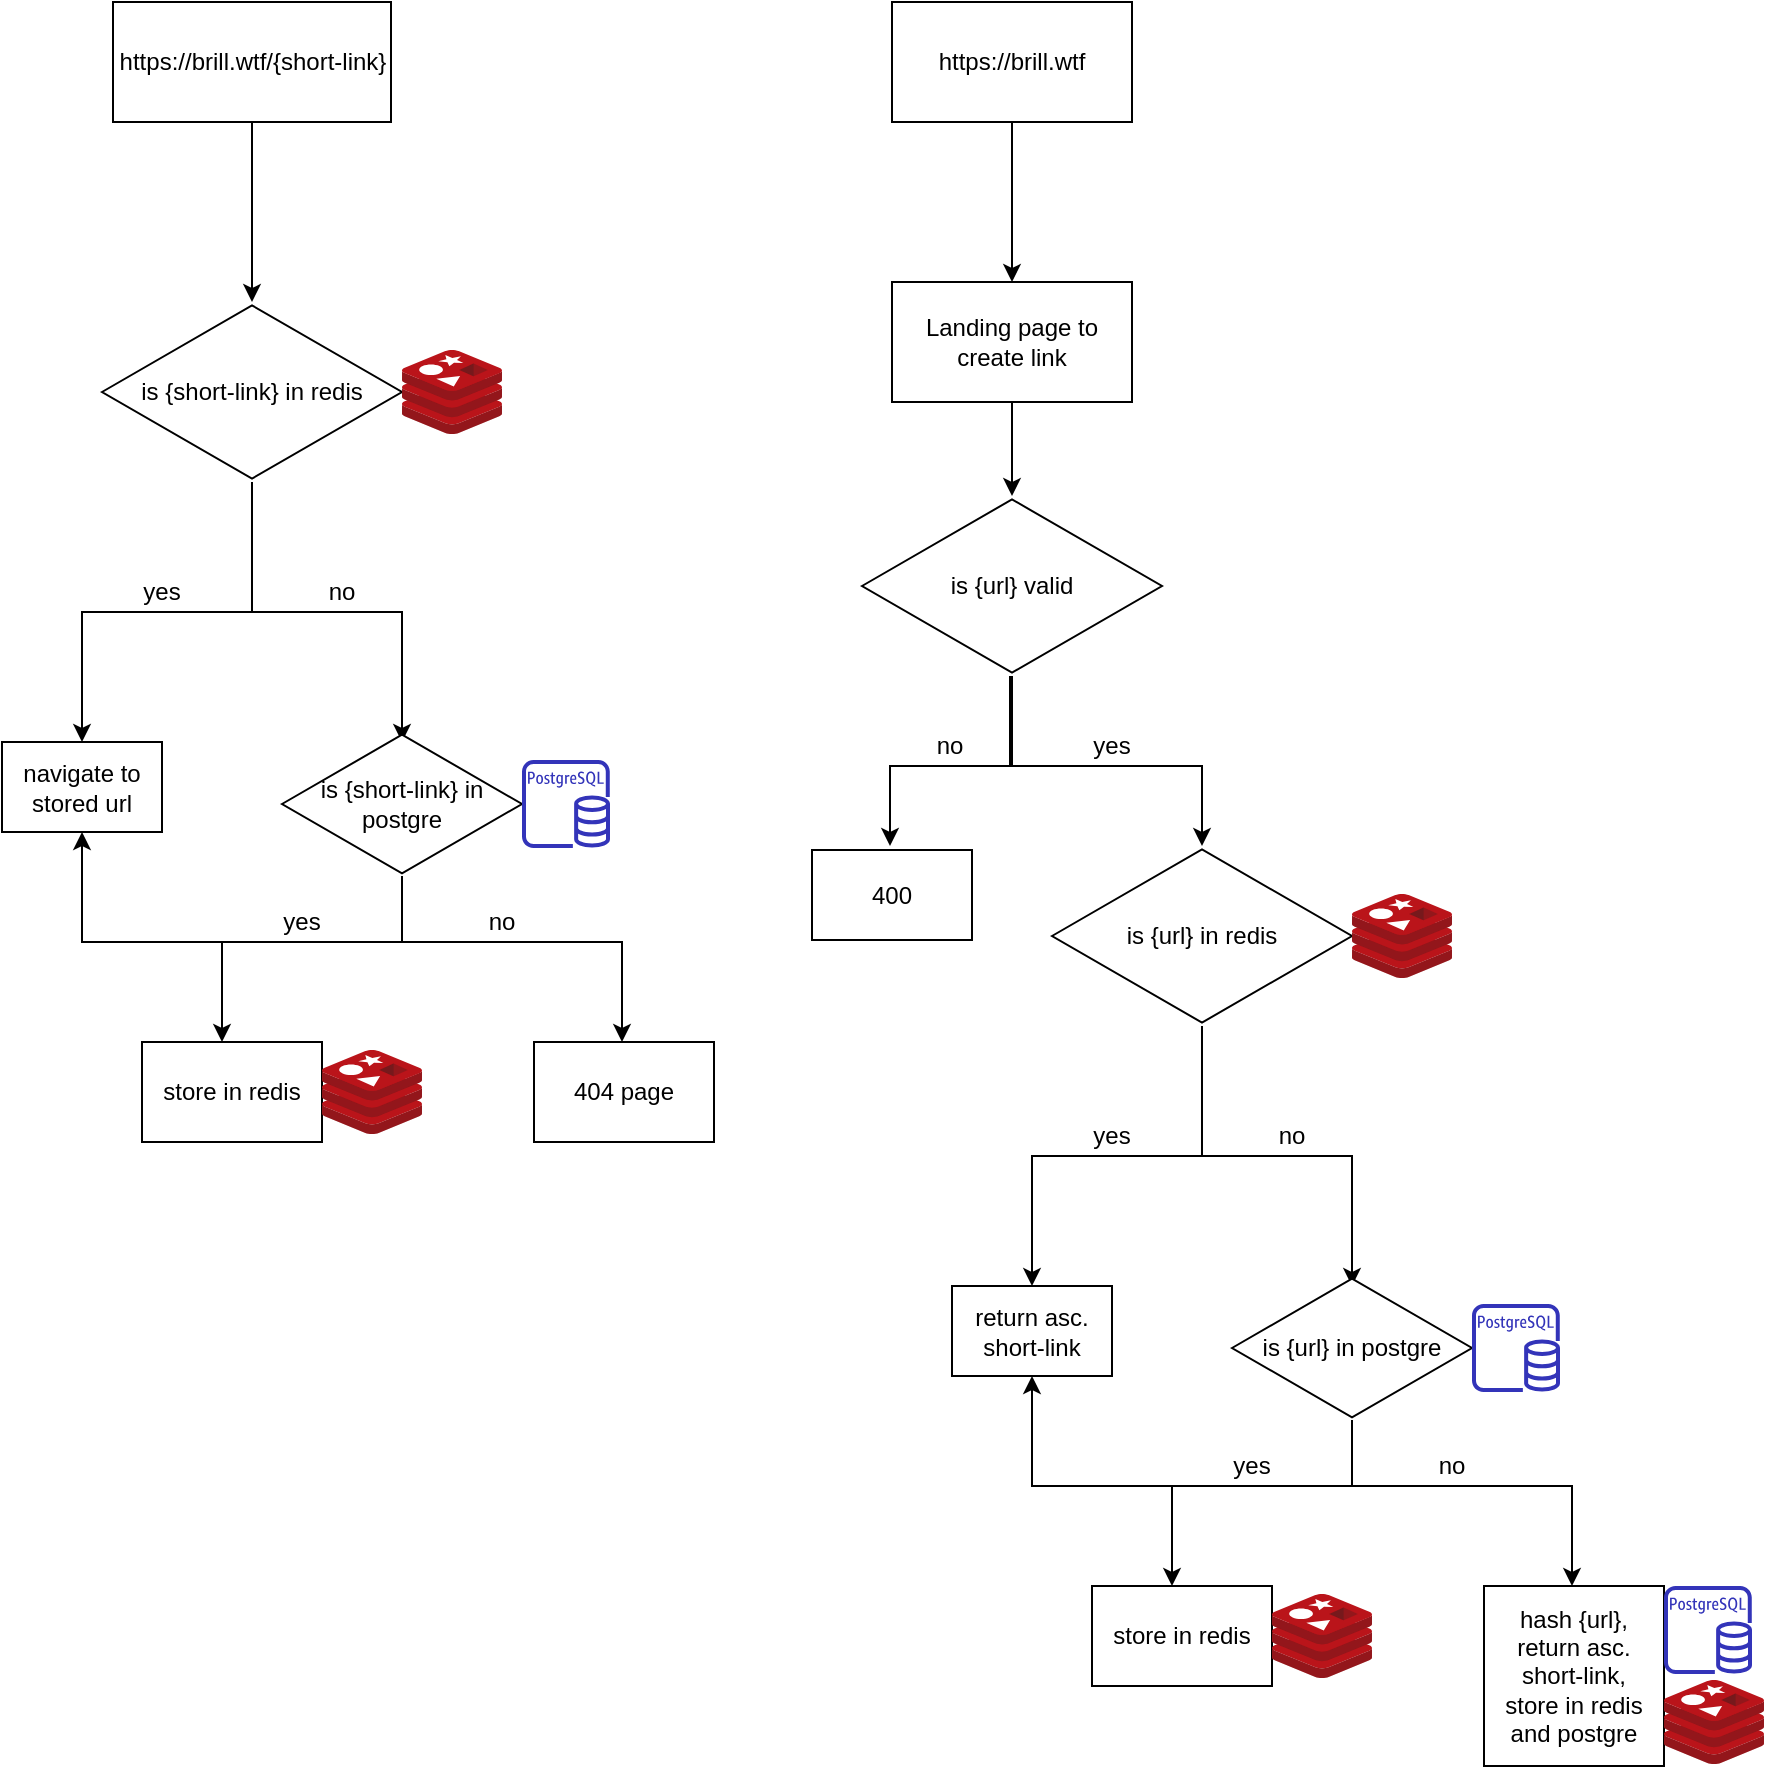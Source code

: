 <mxfile version="13.10.6" type="github">
  <diagram id="S-Mc7KpMVxWA-386lXMZ" name="Page-1">
    <mxGraphModel dx="677" dy="988" grid="1" gridSize="10" guides="1" tooltips="1" connect="1" arrows="1" fold="1" page="1" pageScale="1" pageWidth="850" pageHeight="1100" math="0" shadow="0">
      <root>
        <mxCell id="0" />
        <mxCell id="1" parent="0" />
        <mxCell id="mQkKS2pTwM-4bz6a02_7-39" style="edgeStyle=orthogonalEdgeStyle;rounded=0;orthogonalLoop=1;jettySize=auto;html=1;startArrow=none;startFill=0;" parent="1" source="mQkKS2pTwM-4bz6a02_7-35" target="mQkKS2pTwM-4bz6a02_7-38" edge="1">
          <mxGeometry relative="1" as="geometry">
            <Array as="points">
              <mxPoint x="1001" y="170" />
              <mxPoint x="1001" y="170" />
            </Array>
          </mxGeometry>
        </mxCell>
        <mxCell id="mQkKS2pTwM-4bz6a02_7-35" value="https://brill.wtf/{short-link}" style="rounded=0;whiteSpace=wrap;html=1;" parent="1" vertex="1">
          <mxGeometry x="931.5" y="50" width="139" height="60" as="geometry" />
        </mxCell>
        <mxCell id="mQkKS2pTwM-4bz6a02_7-40" style="edgeStyle=orthogonalEdgeStyle;rounded=0;orthogonalLoop=1;jettySize=auto;html=1;startArrow=none;startFill=0;" parent="1" source="mQkKS2pTwM-4bz6a02_7-38" edge="1">
          <mxGeometry relative="1" as="geometry">
            <mxPoint x="916" y="420" as="targetPoint" />
            <Array as="points">
              <mxPoint x="1001" y="355" />
              <mxPoint x="916" y="355" />
            </Array>
          </mxGeometry>
        </mxCell>
        <mxCell id="mQkKS2pTwM-4bz6a02_7-38" value="is {short-link} in redis" style="html=1;whiteSpace=wrap;aspect=fixed;shape=isoRectangle;" parent="1" vertex="1">
          <mxGeometry x="926" y="200" width="150" height="90" as="geometry" />
        </mxCell>
        <mxCell id="mQkKS2pTwM-4bz6a02_7-41" value="yes" style="text;html=1;strokeColor=none;fillColor=none;align=center;verticalAlign=middle;whiteSpace=wrap;rounded=0;" parent="1" vertex="1">
          <mxGeometry x="936" y="335" width="40" height="20" as="geometry" />
        </mxCell>
        <mxCell id="mQkKS2pTwM-4bz6a02_7-42" style="edgeStyle=orthogonalEdgeStyle;rounded=0;orthogonalLoop=1;jettySize=auto;html=1;startArrow=none;startFill=0;" parent="1" edge="1">
          <mxGeometry relative="1" as="geometry">
            <mxPoint x="1075.99" y="420" as="targetPoint" />
            <mxPoint x="1000.997" y="290" as="sourcePoint" />
            <Array as="points">
              <mxPoint x="1000.99" y="355" />
              <mxPoint x="1075.99" y="355" />
              <mxPoint x="1075.99" y="420" />
            </Array>
          </mxGeometry>
        </mxCell>
        <mxCell id="mQkKS2pTwM-4bz6a02_7-43" value="no" style="text;html=1;strokeColor=none;fillColor=none;align=center;verticalAlign=middle;whiteSpace=wrap;rounded=0;" parent="1" vertex="1">
          <mxGeometry x="1026" y="335" width="40" height="20" as="geometry" />
        </mxCell>
        <mxCell id="mQkKS2pTwM-4bz6a02_7-44" value="navigate to stored url" style="rounded=0;whiteSpace=wrap;html=1;" parent="1" vertex="1">
          <mxGeometry x="876" y="420" width="80" height="45" as="geometry" />
        </mxCell>
        <mxCell id="mQkKS2pTwM-4bz6a02_7-46" style="edgeStyle=orthogonalEdgeStyle;rounded=0;orthogonalLoop=1;jettySize=auto;html=1;startArrow=none;startFill=0;" parent="1" source="mQkKS2pTwM-4bz6a02_7-45" edge="1">
          <mxGeometry relative="1" as="geometry">
            <mxPoint x="986" y="570" as="targetPoint" />
            <Array as="points">
              <mxPoint x="1076" y="520" />
              <mxPoint x="986" y="520" />
            </Array>
          </mxGeometry>
        </mxCell>
        <mxCell id="mQkKS2pTwM-4bz6a02_7-48" style="edgeStyle=orthogonalEdgeStyle;rounded=0;orthogonalLoop=1;jettySize=auto;html=1;entryX=0.5;entryY=1;entryDx=0;entryDy=0;startArrow=none;startFill=0;" parent="1" source="mQkKS2pTwM-4bz6a02_7-45" target="mQkKS2pTwM-4bz6a02_7-44" edge="1">
          <mxGeometry relative="1" as="geometry">
            <Array as="points">
              <mxPoint x="1076" y="520" />
              <mxPoint x="916" y="520" />
            </Array>
          </mxGeometry>
        </mxCell>
        <mxCell id="mQkKS2pTwM-4bz6a02_7-50" style="edgeStyle=orthogonalEdgeStyle;rounded=0;orthogonalLoop=1;jettySize=auto;html=1;startArrow=none;startFill=0;" parent="1" source="mQkKS2pTwM-4bz6a02_7-45" edge="1">
          <mxGeometry relative="1" as="geometry">
            <mxPoint x="1186" y="570" as="targetPoint" />
            <Array as="points">
              <mxPoint x="1076" y="520" />
              <mxPoint x="1186" y="520" />
            </Array>
          </mxGeometry>
        </mxCell>
        <mxCell id="mQkKS2pTwM-4bz6a02_7-45" value="is {short-link} in postgre" style="html=1;whiteSpace=wrap;aspect=fixed;shape=isoRectangle;" parent="1" vertex="1">
          <mxGeometry x="1016" y="415" width="120" height="72" as="geometry" />
        </mxCell>
        <mxCell id="mQkKS2pTwM-4bz6a02_7-47" value="yes" style="text;html=1;strokeColor=none;fillColor=none;align=center;verticalAlign=middle;whiteSpace=wrap;rounded=0;" parent="1" vertex="1">
          <mxGeometry x="1006" y="500" width="40" height="20" as="geometry" />
        </mxCell>
        <mxCell id="mQkKS2pTwM-4bz6a02_7-49" value="store in redis" style="rounded=0;whiteSpace=wrap;html=1;" parent="1" vertex="1">
          <mxGeometry x="946" y="570" width="90" height="50" as="geometry" />
        </mxCell>
        <mxCell id="mQkKS2pTwM-4bz6a02_7-51" value="no" style="text;html=1;strokeColor=none;fillColor=none;align=center;verticalAlign=middle;whiteSpace=wrap;rounded=0;" parent="1" vertex="1">
          <mxGeometry x="1106" y="500" width="40" height="20" as="geometry" />
        </mxCell>
        <mxCell id="mQkKS2pTwM-4bz6a02_7-52" value="404 page" style="rounded=0;whiteSpace=wrap;html=1;" parent="1" vertex="1">
          <mxGeometry x="1142" y="570" width="90" height="50" as="geometry" />
        </mxCell>
        <mxCell id="_URq81lUqFACoGSLNrR6-3" value="" style="edgeStyle=orthogonalEdgeStyle;rounded=0;orthogonalLoop=1;jettySize=auto;html=1;startArrow=none;startFill=0;" edge="1" parent="1" source="_URq81lUqFACoGSLNrR6-1" target="_URq81lUqFACoGSLNrR6-2">
          <mxGeometry relative="1" as="geometry" />
        </mxCell>
        <mxCell id="_URq81lUqFACoGSLNrR6-1" value="https://brill.wtf" style="rounded=0;whiteSpace=wrap;html=1;" vertex="1" parent="1">
          <mxGeometry x="1321" y="50" width="120" height="60" as="geometry" />
        </mxCell>
        <mxCell id="_URq81lUqFACoGSLNrR6-37" style="edgeStyle=orthogonalEdgeStyle;rounded=0;orthogonalLoop=1;jettySize=auto;html=1;startArrow=none;startFill=0;" edge="1" parent="1" source="_URq81lUqFACoGSLNrR6-2" target="_URq81lUqFACoGSLNrR6-29">
          <mxGeometry relative="1" as="geometry">
            <Array as="points">
              <mxPoint x="1381" y="270" />
              <mxPoint x="1381" y="270" />
            </Array>
          </mxGeometry>
        </mxCell>
        <mxCell id="_URq81lUqFACoGSLNrR6-2" value="Landing page to create link" style="rounded=0;whiteSpace=wrap;html=1;" vertex="1" parent="1">
          <mxGeometry x="1321" y="190" width="120" height="60" as="geometry" />
        </mxCell>
        <mxCell id="_URq81lUqFACoGSLNrR6-4" value="" style="aspect=fixed;html=1;points=[];align=center;image;fontSize=12;image=img/lib/mscae/Cache_Redis_Product.svg;" vertex="1" parent="1">
          <mxGeometry x="1076" y="224" width="50" height="42" as="geometry" />
        </mxCell>
        <mxCell id="_URq81lUqFACoGSLNrR6-5" value="" style="aspect=fixed;html=1;points=[];align=center;image;fontSize=12;image=img/lib/mscae/Cache_Redis_Product.svg;" vertex="1" parent="1">
          <mxGeometry x="1036" y="574" width="50" height="42" as="geometry" />
        </mxCell>
        <mxCell id="_URq81lUqFACoGSLNrR6-6" value="" style="outlineConnect=0;fontColor=#232F3E;gradientColor=none;fillColor=#3334B9;strokeColor=none;dashed=0;verticalLabelPosition=bottom;verticalAlign=top;align=center;html=1;fontSize=12;fontStyle=0;aspect=fixed;pointerEvents=1;shape=mxgraph.aws4.rds_postgresql_instance;" vertex="1" parent="1">
          <mxGeometry x="1136" y="429" width="44" height="44" as="geometry" />
        </mxCell>
        <mxCell id="_URq81lUqFACoGSLNrR6-10" style="edgeStyle=orthogonalEdgeStyle;rounded=0;orthogonalLoop=1;jettySize=auto;html=1;startArrow=none;startFill=0;" edge="1" parent="1" source="_URq81lUqFACoGSLNrR6-11">
          <mxGeometry relative="1" as="geometry">
            <mxPoint x="1391" y="692" as="targetPoint" />
            <Array as="points">
              <mxPoint x="1476" y="627" />
              <mxPoint x="1391" y="627" />
            </Array>
          </mxGeometry>
        </mxCell>
        <mxCell id="_URq81lUqFACoGSLNrR6-11" value="is {url} in redis" style="html=1;whiteSpace=wrap;aspect=fixed;shape=isoRectangle;" vertex="1" parent="1">
          <mxGeometry x="1401" y="472" width="150" height="90" as="geometry" />
        </mxCell>
        <mxCell id="_URq81lUqFACoGSLNrR6-12" value="yes" style="text;html=1;strokeColor=none;fillColor=none;align=center;verticalAlign=middle;whiteSpace=wrap;rounded=0;" vertex="1" parent="1">
          <mxGeometry x="1411" y="607" width="40" height="20" as="geometry" />
        </mxCell>
        <mxCell id="_URq81lUqFACoGSLNrR6-13" style="edgeStyle=orthogonalEdgeStyle;rounded=0;orthogonalLoop=1;jettySize=auto;html=1;startArrow=none;startFill=0;" edge="1" parent="1">
          <mxGeometry relative="1" as="geometry">
            <mxPoint x="1550.99" y="692" as="targetPoint" />
            <mxPoint x="1475.997" y="562" as="sourcePoint" />
            <Array as="points">
              <mxPoint x="1475.99" y="627" />
              <mxPoint x="1550.99" y="627" />
              <mxPoint x="1550.99" y="692" />
            </Array>
          </mxGeometry>
        </mxCell>
        <mxCell id="_URq81lUqFACoGSLNrR6-14" value="no" style="text;html=1;strokeColor=none;fillColor=none;align=center;verticalAlign=middle;whiteSpace=wrap;rounded=0;" vertex="1" parent="1">
          <mxGeometry x="1501" y="607" width="40" height="20" as="geometry" />
        </mxCell>
        <mxCell id="_URq81lUqFACoGSLNrR6-15" value="return asc. short-link" style="rounded=0;whiteSpace=wrap;html=1;" vertex="1" parent="1">
          <mxGeometry x="1351" y="692" width="80" height="45" as="geometry" />
        </mxCell>
        <mxCell id="_URq81lUqFACoGSLNrR6-16" style="edgeStyle=orthogonalEdgeStyle;rounded=0;orthogonalLoop=1;jettySize=auto;html=1;startArrow=none;startFill=0;" edge="1" parent="1" source="_URq81lUqFACoGSLNrR6-19">
          <mxGeometry relative="1" as="geometry">
            <mxPoint x="1461" y="842" as="targetPoint" />
            <Array as="points">
              <mxPoint x="1551" y="792" />
              <mxPoint x="1461" y="792" />
            </Array>
          </mxGeometry>
        </mxCell>
        <mxCell id="_URq81lUqFACoGSLNrR6-17" style="edgeStyle=orthogonalEdgeStyle;rounded=0;orthogonalLoop=1;jettySize=auto;html=1;entryX=0.5;entryY=1;entryDx=0;entryDy=0;startArrow=none;startFill=0;" edge="1" parent="1" source="_URq81lUqFACoGSLNrR6-19" target="_URq81lUqFACoGSLNrR6-15">
          <mxGeometry relative="1" as="geometry">
            <Array as="points">
              <mxPoint x="1551" y="792" />
              <mxPoint x="1391" y="792" />
            </Array>
          </mxGeometry>
        </mxCell>
        <mxCell id="_URq81lUqFACoGSLNrR6-18" style="edgeStyle=orthogonalEdgeStyle;rounded=0;orthogonalLoop=1;jettySize=auto;html=1;startArrow=none;startFill=0;" edge="1" parent="1" source="_URq81lUqFACoGSLNrR6-19">
          <mxGeometry relative="1" as="geometry">
            <mxPoint x="1661" y="842" as="targetPoint" />
            <Array as="points">
              <mxPoint x="1551" y="792" />
              <mxPoint x="1661" y="792" />
            </Array>
          </mxGeometry>
        </mxCell>
        <mxCell id="_URq81lUqFACoGSLNrR6-19" value="is {url} in postgre" style="html=1;whiteSpace=wrap;aspect=fixed;shape=isoRectangle;" vertex="1" parent="1">
          <mxGeometry x="1491" y="687" width="120" height="72" as="geometry" />
        </mxCell>
        <mxCell id="_URq81lUqFACoGSLNrR6-20" value="yes" style="text;html=1;strokeColor=none;fillColor=none;align=center;verticalAlign=middle;whiteSpace=wrap;rounded=0;" vertex="1" parent="1">
          <mxGeometry x="1481" y="772" width="40" height="20" as="geometry" />
        </mxCell>
        <mxCell id="_URq81lUqFACoGSLNrR6-21" value="store in redis" style="rounded=0;whiteSpace=wrap;html=1;" vertex="1" parent="1">
          <mxGeometry x="1421" y="842" width="90" height="50" as="geometry" />
        </mxCell>
        <mxCell id="_URq81lUqFACoGSLNrR6-22" value="no" style="text;html=1;strokeColor=none;fillColor=none;align=center;verticalAlign=middle;whiteSpace=wrap;rounded=0;" vertex="1" parent="1">
          <mxGeometry x="1581" y="772" width="40" height="20" as="geometry" />
        </mxCell>
        <mxCell id="_URq81lUqFACoGSLNrR6-23" value="hash {url}, return asc. short-link,&lt;br&gt;store in redis and postgre" style="rounded=0;whiteSpace=wrap;html=1;" vertex="1" parent="1">
          <mxGeometry x="1617" y="842" width="90" height="90" as="geometry" />
        </mxCell>
        <mxCell id="_URq81lUqFACoGSLNrR6-24" value="" style="aspect=fixed;html=1;points=[];align=center;image;fontSize=12;image=img/lib/mscae/Cache_Redis_Product.svg;" vertex="1" parent="1">
          <mxGeometry x="1551" y="496" width="50" height="42" as="geometry" />
        </mxCell>
        <mxCell id="_URq81lUqFACoGSLNrR6-25" value="" style="aspect=fixed;html=1;points=[];align=center;image;fontSize=12;image=img/lib/mscae/Cache_Redis_Product.svg;" vertex="1" parent="1">
          <mxGeometry x="1511" y="846" width="50" height="42" as="geometry" />
        </mxCell>
        <mxCell id="_URq81lUqFACoGSLNrR6-26" value="" style="outlineConnect=0;fontColor=#232F3E;gradientColor=none;fillColor=#3334B9;strokeColor=none;dashed=0;verticalLabelPosition=bottom;verticalAlign=top;align=center;html=1;fontSize=12;fontStyle=0;aspect=fixed;pointerEvents=1;shape=mxgraph.aws4.rds_postgresql_instance;" vertex="1" parent="1">
          <mxGeometry x="1611" y="701" width="44" height="44" as="geometry" />
        </mxCell>
        <mxCell id="_URq81lUqFACoGSLNrR6-27" value="" style="outlineConnect=0;fontColor=#232F3E;gradientColor=none;fillColor=#3334B9;strokeColor=none;dashed=0;verticalLabelPosition=bottom;verticalAlign=top;align=center;html=1;fontSize=12;fontStyle=0;aspect=fixed;pointerEvents=1;shape=mxgraph.aws4.rds_postgresql_instance;" vertex="1" parent="1">
          <mxGeometry x="1707" y="842" width="44" height="44" as="geometry" />
        </mxCell>
        <mxCell id="_URq81lUqFACoGSLNrR6-28" value="" style="aspect=fixed;html=1;points=[];align=center;image;fontSize=12;image=img/lib/mscae/Cache_Redis_Product.svg;" vertex="1" parent="1">
          <mxGeometry x="1707" y="889" width="50" height="42" as="geometry" />
        </mxCell>
        <mxCell id="_URq81lUqFACoGSLNrR6-30" style="edgeStyle=orthogonalEdgeStyle;rounded=0;orthogonalLoop=1;jettySize=auto;html=1;startArrow=none;startFill=0;" edge="1" parent="1" source="_URq81lUqFACoGSLNrR6-29" target="_URq81lUqFACoGSLNrR6-11">
          <mxGeometry relative="1" as="geometry">
            <Array as="points">
              <mxPoint x="1381" y="432" />
              <mxPoint x="1476" y="432" />
            </Array>
          </mxGeometry>
        </mxCell>
        <mxCell id="_URq81lUqFACoGSLNrR6-29" value="is {url} valid" style="html=1;whiteSpace=wrap;aspect=fixed;shape=isoRectangle;" vertex="1" parent="1">
          <mxGeometry x="1306" y="297" width="150" height="90" as="geometry" />
        </mxCell>
        <mxCell id="_URq81lUqFACoGSLNrR6-31" value="yes" style="text;html=1;strokeColor=none;fillColor=none;align=center;verticalAlign=middle;whiteSpace=wrap;rounded=0;" vertex="1" parent="1">
          <mxGeometry x="1411" y="412" width="40" height="20" as="geometry" />
        </mxCell>
        <mxCell id="_URq81lUqFACoGSLNrR6-33" style="edgeStyle=orthogonalEdgeStyle;rounded=0;orthogonalLoop=1;jettySize=auto;html=1;startArrow=none;startFill=0;" edge="1" parent="1">
          <mxGeometry relative="1" as="geometry">
            <mxPoint x="1379.999" y="387" as="sourcePoint" />
            <mxPoint x="1320" y="472" as="targetPoint" />
            <Array as="points">
              <mxPoint x="1380" y="432" />
              <mxPoint x="1320" y="432" />
            </Array>
          </mxGeometry>
        </mxCell>
        <mxCell id="_URq81lUqFACoGSLNrR6-34" value="no" style="text;html=1;strokeColor=none;fillColor=none;align=center;verticalAlign=middle;whiteSpace=wrap;rounded=0;" vertex="1" parent="1">
          <mxGeometry x="1330" y="412" width="40" height="20" as="geometry" />
        </mxCell>
        <mxCell id="_URq81lUqFACoGSLNrR6-35" value="400" style="rounded=0;whiteSpace=wrap;html=1;" vertex="1" parent="1">
          <mxGeometry x="1281" y="474" width="80" height="45" as="geometry" />
        </mxCell>
      </root>
    </mxGraphModel>
  </diagram>
</mxfile>
